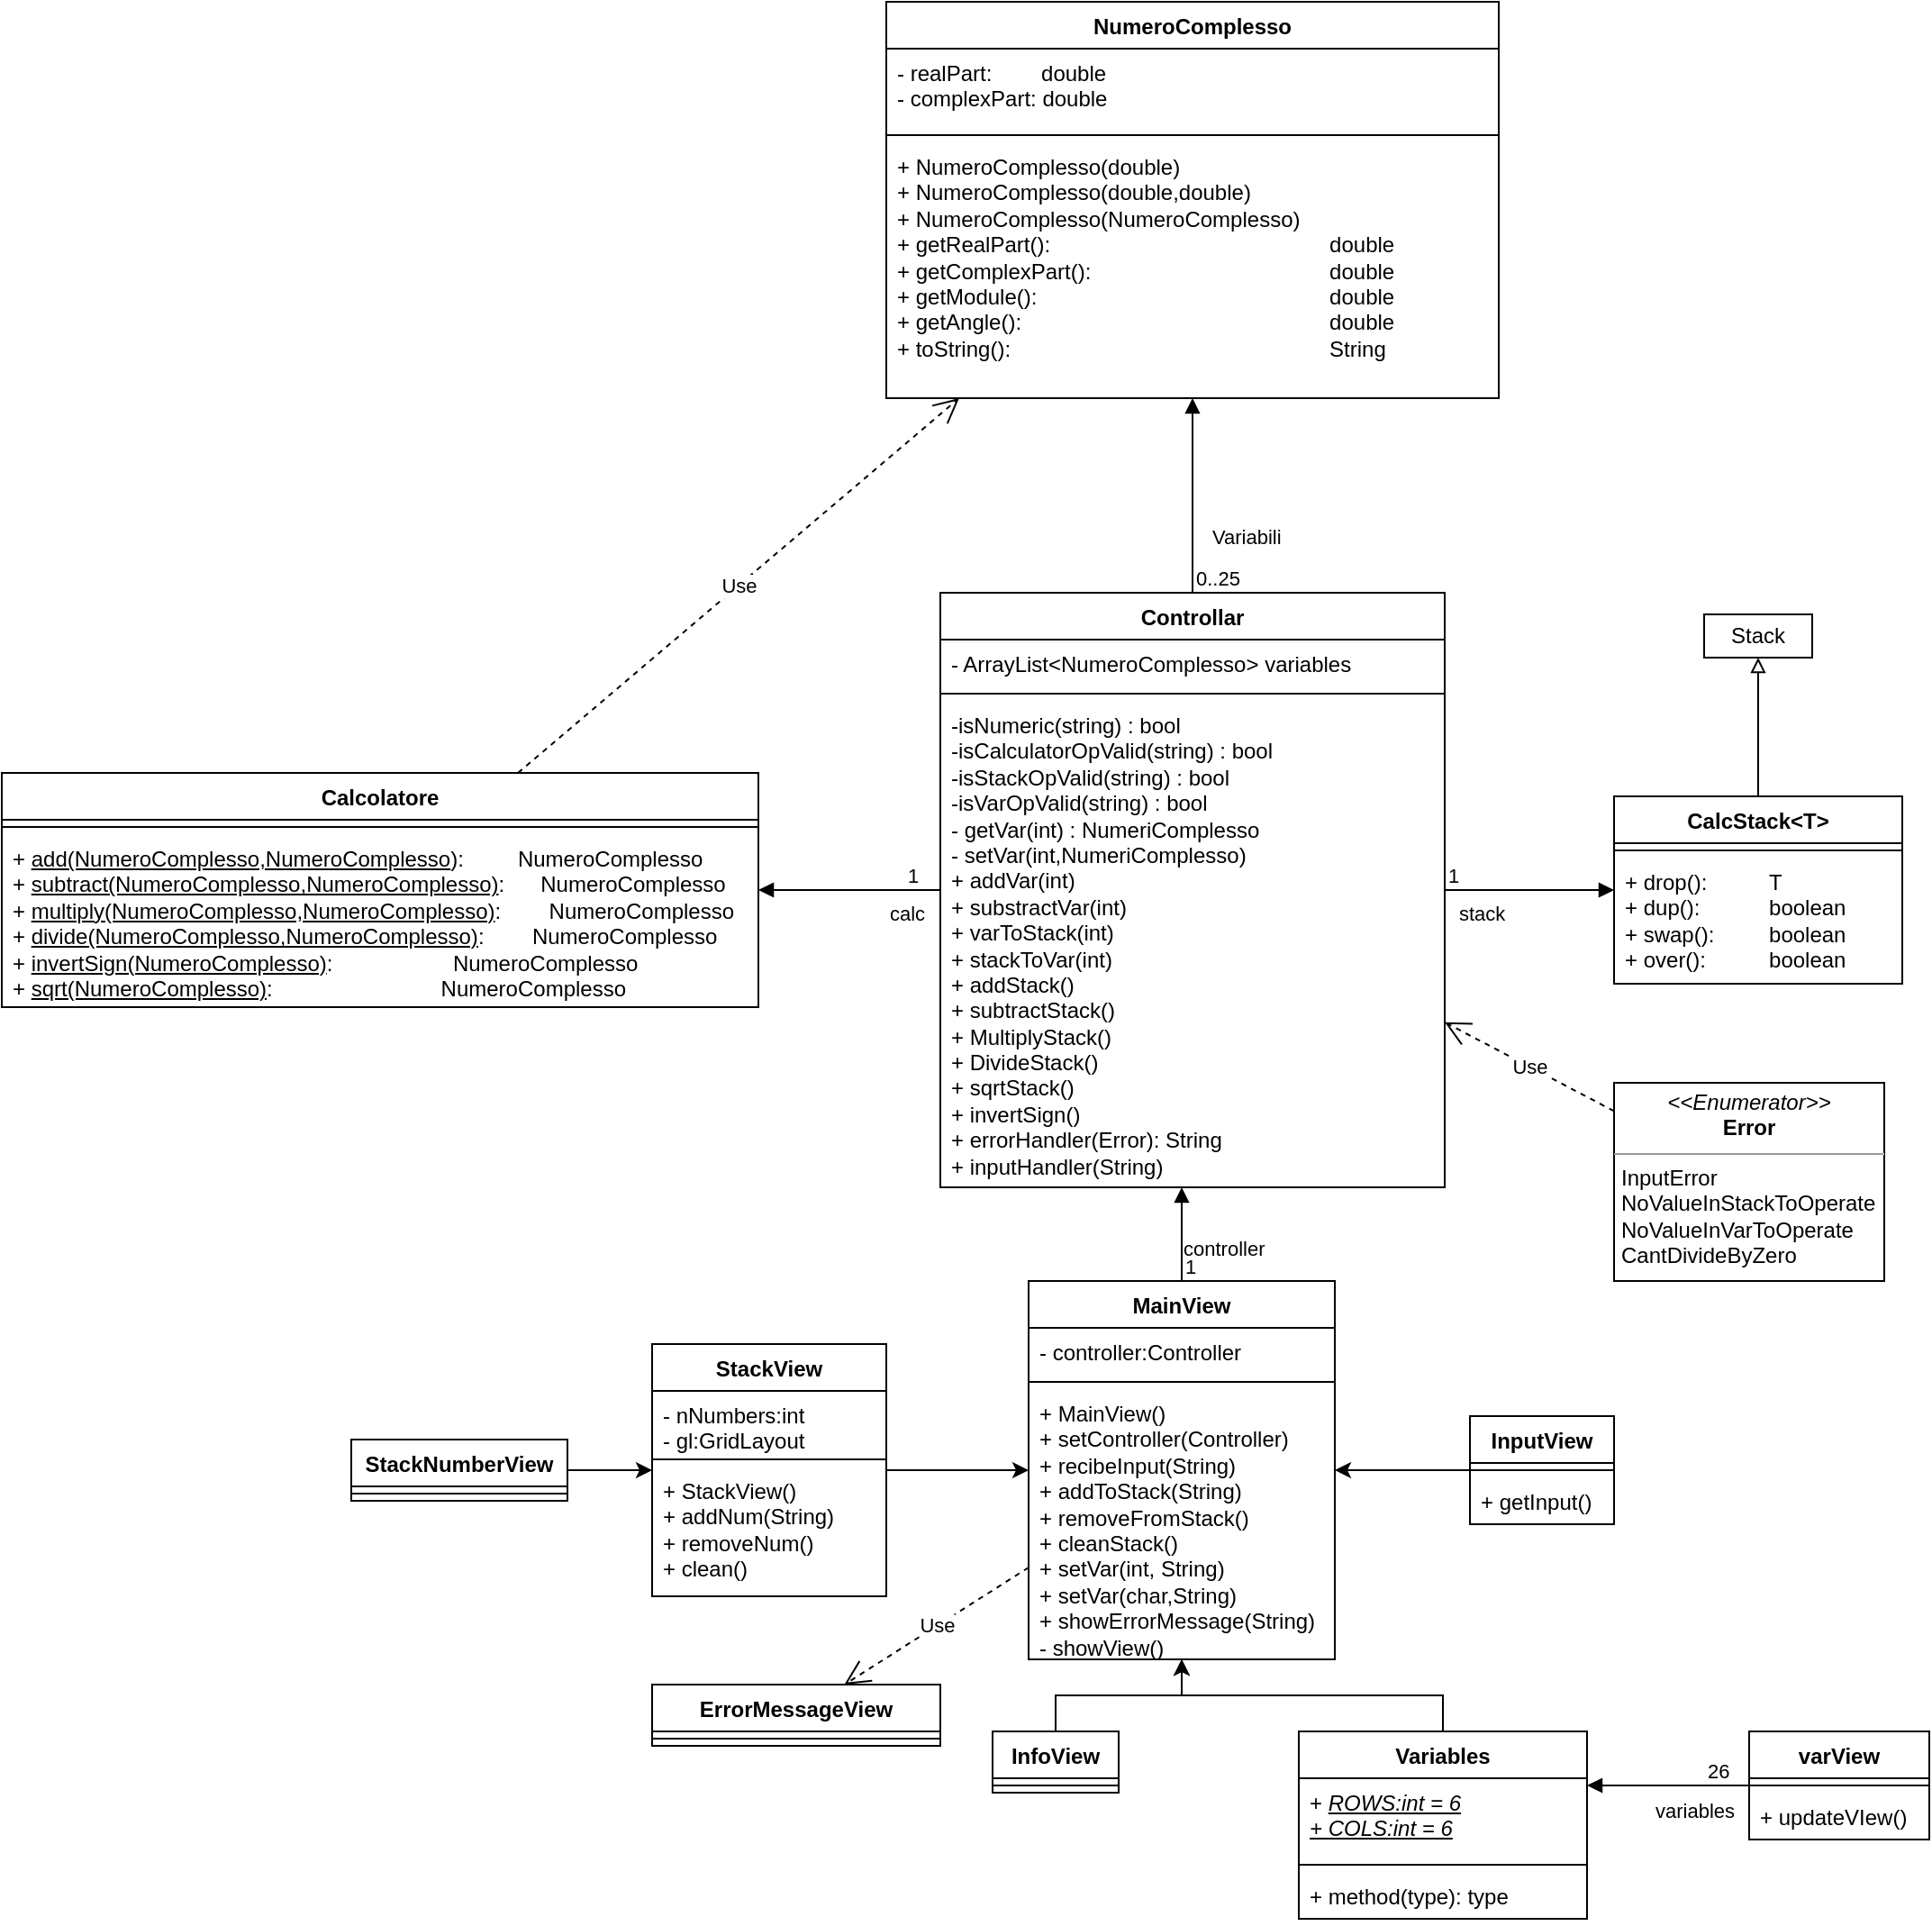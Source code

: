 <mxfile version="22.0.3" type="device">
  <diagram id="C5RBs43oDa-KdzZeNtuy" name="Page-1">
    <mxGraphModel dx="1194" dy="528" grid="1" gridSize="10" guides="1" tooltips="1" connect="1" arrows="1" fold="1" page="1" pageScale="1" pageWidth="827" pageHeight="1169" math="0" shadow="0">
      <root>
        <mxCell id="WIyWlLk6GJQsqaUBKTNV-0" />
        <mxCell id="WIyWlLk6GJQsqaUBKTNV-1" parent="WIyWlLk6GJQsqaUBKTNV-0" />
        <mxCell id="sUFSaurnRxQrxvBgYilj-0" value="CalcStack&amp;lt;T&amp;gt;" style="swimlane;fontStyle=1;align=center;verticalAlign=top;childLayout=stackLayout;horizontal=1;startSize=26;horizontalStack=0;resizeParent=1;resizeParentMax=0;resizeLast=0;collapsible=1;marginBottom=0;whiteSpace=wrap;html=1;" parent="WIyWlLk6GJQsqaUBKTNV-1" vertex="1">
          <mxGeometry x="995" y="531" width="160" height="104" as="geometry" />
        </mxCell>
        <mxCell id="sUFSaurnRxQrxvBgYilj-2" value="" style="line;strokeWidth=1;fillColor=none;align=left;verticalAlign=middle;spacingTop=-1;spacingLeft=3;spacingRight=3;rotatable=0;labelPosition=right;points=[];portConstraint=eastwest;strokeColor=inherit;" parent="sUFSaurnRxQrxvBgYilj-0" vertex="1">
          <mxGeometry y="26" width="160" height="8" as="geometry" />
        </mxCell>
        <mxCell id="sUFSaurnRxQrxvBgYilj-3" value="+ drop(): &lt;span style=&quot;white-space: pre;&quot;&gt;&#x9;&lt;/span&gt;&lt;span style=&quot;white-space: pre;&quot;&gt;&#x9;&lt;/span&gt;T&lt;br&gt;+ dup(): &lt;span style=&quot;white-space: pre;&quot;&gt;&#x9;&lt;/span&gt;&lt;span style=&quot;white-space: pre;&quot;&gt;&#x9;&lt;/span&gt;boolean&lt;br&gt;+ swap(): &lt;span style=&quot;white-space: pre;&quot;&gt;&#x9;&lt;/span&gt;boolean&lt;br&gt;+ over(): &lt;span style=&quot;white-space: pre;&quot;&gt;&#x9;&lt;/span&gt;&lt;span style=&quot;white-space: pre;&quot;&gt;&#x9;&lt;/span&gt;boolean" style="text;strokeColor=none;fillColor=none;align=left;verticalAlign=top;spacingLeft=4;spacingRight=4;overflow=hidden;rotatable=0;points=[[0,0.5],[1,0.5]];portConstraint=eastwest;whiteSpace=wrap;html=1;" parent="sUFSaurnRxQrxvBgYilj-0" vertex="1">
          <mxGeometry y="34" width="160" height="70" as="geometry" />
        </mxCell>
        <mxCell id="sUFSaurnRxQrxvBgYilj-4" value="NumeroComplesso" style="swimlane;fontStyle=1;align=center;verticalAlign=top;childLayout=stackLayout;horizontal=1;startSize=26;horizontalStack=0;resizeParent=1;resizeParentMax=0;resizeLast=0;collapsible=1;marginBottom=0;whiteSpace=wrap;html=1;" parent="WIyWlLk6GJQsqaUBKTNV-1" vertex="1">
          <mxGeometry x="591" y="90" width="340" height="220" as="geometry" />
        </mxCell>
        <mxCell id="sUFSaurnRxQrxvBgYilj-5" value="- realPart: &lt;span style=&quot;white-space: pre;&quot;&gt;&#x9;&lt;/span&gt;double&lt;br&gt;- complexPart: double" style="text;strokeColor=none;fillColor=none;align=left;verticalAlign=top;spacingLeft=4;spacingRight=4;overflow=hidden;rotatable=0;points=[[0,0.5],[1,0.5]];portConstraint=eastwest;whiteSpace=wrap;html=1;" parent="sUFSaurnRxQrxvBgYilj-4" vertex="1">
          <mxGeometry y="26" width="340" height="44" as="geometry" />
        </mxCell>
        <mxCell id="sUFSaurnRxQrxvBgYilj-6" value="" style="line;strokeWidth=1;fillColor=none;align=left;verticalAlign=middle;spacingTop=-1;spacingLeft=3;spacingRight=3;rotatable=0;labelPosition=right;points=[];portConstraint=eastwest;strokeColor=inherit;" parent="sUFSaurnRxQrxvBgYilj-4" vertex="1">
          <mxGeometry y="70" width="340" height="8" as="geometry" />
        </mxCell>
        <mxCell id="sUFSaurnRxQrxvBgYilj-7" value="+ NumeroComplesso(double)&lt;br&gt;+ NumeroComplesso(double,double)&lt;br&gt;+ NumeroComplesso(NumeroComplesso)&lt;br&gt;+ getRealPart(): &lt;span style=&quot;&quot;&gt;&lt;span style=&quot;&quot;&gt;&amp;nbsp;&amp;nbsp;&amp;nbsp;&amp;nbsp;&lt;/span&gt;&lt;/span&gt;&lt;span style=&quot;&quot;&gt;&lt;span style=&quot;&quot;&gt;&amp;nbsp;&amp;nbsp;&amp;nbsp;&amp;nbsp;&lt;/span&gt;&lt;span style=&quot;&quot;&gt;&lt;span style=&quot;&quot;&gt;&amp;nbsp;&amp;nbsp;&amp;nbsp;&amp;nbsp;&lt;/span&gt;&lt;/span&gt;&lt;span style=&quot;&quot;&gt;&lt;span style=&quot;&quot;&gt;&amp;nbsp;&amp;nbsp;&amp;nbsp;&amp;nbsp;&lt;/span&gt;&lt;/span&gt;&lt;span style=&quot;&quot;&gt;&lt;span style=&quot;&quot;&gt;&amp;nbsp;&amp;nbsp;&amp;nbsp;&amp;nbsp;&lt;span style=&quot;&quot;&gt;&lt;span style=&quot;white-space: pre;&quot;&gt;&amp;nbsp;&amp;nbsp;&amp;nbsp;&amp;nbsp;&lt;/span&gt;&lt;span style=&quot;&quot;&gt;&lt;span style=&quot;white-space: pre;&quot;&gt;&amp;nbsp;&amp;nbsp;&amp;nbsp;&amp;nbsp;&lt;/span&gt;&lt;/span&gt;&lt;span style=&quot;&quot;&gt;&lt;span style=&quot;white-space: pre;&quot;&gt;&amp;nbsp;&amp;nbsp;&amp;nbsp;&amp;nbsp;&lt;/span&gt;&lt;/span&gt;&lt;span style=&quot;&quot;&gt;&lt;span style=&quot;white-space: pre;&quot;&gt;&amp;nbsp;&amp;nbsp;&amp;nbsp;&amp;nbsp;&lt;span style=&quot;white-space: pre;&quot;&gt;&#x9;&lt;/span&gt;&lt;span style=&quot;white-space: pre;&quot;&gt;&#x9;&lt;/span&gt;&lt;/span&gt;&lt;/span&gt;&lt;/span&gt;&lt;/span&gt;&lt;/span&gt;&lt;/span&gt;double&lt;br&gt;+ getComplexPart(): &lt;span style=&quot;&quot;&gt;&lt;span style=&quot;&quot;&gt;&amp;nbsp;&amp;nbsp;&amp;nbsp;&amp;nbsp;&lt;/span&gt;&lt;span style=&quot;&quot;&gt;&lt;span style=&quot;&quot;&gt;&amp;nbsp;&amp;nbsp;&amp;nbsp;&amp;nbsp;&lt;/span&gt;&lt;/span&gt;&lt;span style=&quot;&quot;&gt;&lt;span style=&quot;&quot;&gt;&amp;nbsp;&amp;nbsp;&amp;nbsp;&amp;nbsp;&lt;/span&gt;&lt;/span&gt;&lt;span style=&quot;&quot;&gt;&lt;span style=&quot;&quot;&gt;&amp;nbsp;&amp;nbsp;&amp;nbsp;&lt;span style=&quot;&quot;&gt;&lt;span style=&quot;white-space: pre;&quot;&gt;&amp;nbsp;&amp;nbsp;&amp;nbsp;&amp;nbsp;&lt;/span&gt;&lt;/span&gt;&lt;span style=&quot;&quot;&gt;&lt;span style=&quot;white-space: pre;&quot;&gt;&amp;nbsp;&amp;nbsp;&amp;nbsp;&amp;nbsp;&lt;/span&gt;&lt;/span&gt;&lt;span style=&quot;&quot;&gt;&lt;span style=&quot;white-space: pre;&quot;&gt;&amp;nbsp;&amp;nbsp;&amp;nbsp;&amp;nbsp;&lt;span style=&quot;white-space: pre;&quot;&gt;&#x9;&lt;span style=&quot;white-space: pre;&quot;&gt;&#x9;&lt;/span&gt;&lt;/span&gt;&lt;/span&gt;&lt;/span&gt;&lt;/span&gt;&lt;/span&gt;&lt;/span&gt;double&lt;br&gt;+ getModule():&lt;span style=&quot;&quot;&gt;&lt;span style=&quot;&quot;&gt;&amp;nbsp;&amp;nbsp;&amp;nbsp;&amp;nbsp;&lt;/span&gt;&lt;/span&gt;&lt;span style=&quot;&quot;&gt;&lt;span style=&quot;&quot;&gt;&amp;nbsp;&amp;nbsp;&amp;nbsp;&amp;nbsp;&lt;/span&gt;&lt;/span&gt;&lt;span style=&quot;&quot;&gt;&lt;span style=&quot;&quot;&gt;&amp;nbsp;&amp;nbsp;&amp;nbsp;&amp;nbsp;&lt;/span&gt;&lt;span style=&quot;&quot;&gt;&lt;span style=&quot;&quot;&gt;&amp;nbsp;&amp;nbsp;&amp;nbsp;&amp;nbsp;&lt;/span&gt;&lt;/span&gt;&lt;span style=&quot;&quot;&gt;&lt;span style=&quot;&quot;&gt;&amp;nbsp;&amp;nbsp;&amp;nbsp;&amp;nbsp;&lt;/span&gt;&lt;/span&gt;&lt;span style=&quot;&quot;&gt;&lt;span style=&quot;&quot;&gt;&amp;nbsp;&amp;nbsp;&amp;nbsp;&amp;nbsp;&lt;span style=&quot;&quot;&gt;&lt;span style=&quot;white-space: pre;&quot;&gt;&amp;nbsp;&amp;nbsp;&amp;nbsp;&amp;nbsp;&lt;/span&gt;&lt;span style=&quot;&quot;&gt;&lt;span style=&quot;white-space: pre;&quot;&gt;&amp;nbsp;&amp;nbsp;&amp;nbsp;&amp;nbsp;&lt;/span&gt;&lt;/span&gt;&lt;span style=&quot;&quot;&gt;&lt;span style=&quot;white-space: pre;&quot;&gt;&amp;nbsp;&amp;nbsp;&amp;nbsp;&amp;nbsp;&lt;/span&gt;&lt;/span&gt;&lt;span style=&quot;&quot;&gt;&lt;span style=&quot;white-space: pre;&quot;&gt;&amp;nbsp;&amp;nbsp;&amp;nbsp;&amp;nbsp;&lt;span style=&quot;white-space: pre;&quot;&gt;&#x9;&lt;span style=&quot;white-space: pre;&quot;&gt;&#x9;&lt;/span&gt;&lt;/span&gt;&lt;/span&gt;&lt;/span&gt;&lt;/span&gt;&lt;/span&gt;&lt;/span&gt;&lt;/span&gt;double&lt;br&gt;+ getAngle():&lt;span style=&quot;&quot;&gt;&lt;span style=&quot;&quot;&gt;&amp;nbsp;&amp;nbsp;&amp;nbsp;&amp;nbsp;&lt;/span&gt;&lt;/span&gt;&lt;span style=&quot;&quot;&gt;&lt;span style=&quot;&quot;&gt;&amp;nbsp;&amp;nbsp;&amp;nbsp;&amp;nbsp;&lt;/span&gt;&lt;/span&gt;&lt;span style=&quot;&quot;&gt;&lt;span style=&quot;&quot;&gt;&amp;nbsp;&amp;nbsp;&amp;nbsp;&amp;nbsp;&lt;/span&gt;&lt;span style=&quot;&quot;&gt;&lt;span style=&quot;&quot;&gt;&amp;nbsp;&amp;nbsp;&amp;nbsp;&amp;nbsp;&lt;/span&gt;&lt;/span&gt;&lt;span style=&quot;&quot;&gt;&lt;span style=&quot;&quot;&gt;&amp;nbsp;&amp;nbsp;&amp;nbsp;&amp;nbsp;&lt;/span&gt;&lt;/span&gt;&lt;span style=&quot;&quot;&gt;&lt;span style=&quot;&quot;&gt;&amp;nbsp;&amp;nbsp;&amp;nbsp;&amp;nbsp;&lt;span style=&quot;&quot;&gt;&lt;span style=&quot;white-space: pre;&quot;&gt;&amp;nbsp;&amp;nbsp;&amp;nbsp;&amp;nbsp;&lt;/span&gt;&lt;span style=&quot;&quot;&gt;&lt;span style=&quot;white-space: pre;&quot;&gt;&amp;nbsp;&amp;nbsp;&amp;nbsp;&amp;nbsp;&lt;/span&gt;&lt;/span&gt;&lt;span style=&quot;&quot;&gt;&lt;span style=&quot;white-space: pre;&quot;&gt;&amp;nbsp;&amp;nbsp;&amp;nbsp;&amp;nbsp;&lt;/span&gt;&lt;/span&gt;&lt;span style=&quot;&quot;&gt;&lt;span style=&quot;white-space: pre;&quot;&gt;&amp;nbsp;&amp;nbsp;&amp;nbsp;&amp;nbsp;&lt;span style=&quot;white-space: pre;&quot;&gt;&#x9;&lt;span style=&quot;white-space: pre;&quot;&gt;&#x9;&lt;/span&gt;&lt;/span&gt;&lt;/span&gt;&lt;/span&gt;&lt;/span&gt;&lt;/span&gt;&lt;/span&gt;&lt;/span&gt;double&lt;br&gt;+ toString():&lt;span style=&quot;&quot;&gt;&lt;span style=&quot;&quot;&gt;&amp;nbsp;&amp;nbsp;&amp;nbsp;&amp;nbsp;&lt;/span&gt;&lt;/span&gt;&lt;span style=&quot;&quot;&gt;&lt;span style=&quot;&quot;&gt;&amp;nbsp;&amp;nbsp;&amp;nbsp;&amp;nbsp;&lt;/span&gt;&lt;/span&gt;&lt;span style=&quot;&quot;&gt;&lt;span style=&quot;&quot;&gt;&amp;nbsp;&amp;nbsp;&amp;nbsp;&amp;nbsp;&lt;/span&gt;&lt;span style=&quot;&quot;&gt;&lt;span style=&quot;&quot;&gt;&amp;nbsp;&amp;nbsp;&amp;nbsp;&amp;nbsp;&lt;/span&gt;&lt;/span&gt;&lt;span style=&quot;&quot;&gt;&lt;span style=&quot;&quot;&gt;&amp;nbsp;&amp;nbsp;&amp;nbsp;&amp;nbsp;&lt;/span&gt;&lt;/span&gt;&lt;span style=&quot;&quot;&gt;&lt;span style=&quot;&quot;&gt;&amp;nbsp;&amp;nbsp;&amp;nbsp;&amp;nbsp;&lt;span style=&quot;&quot;&gt;&lt;span style=&quot;white-space: pre;&quot;&gt;&amp;nbsp;&amp;nbsp;&amp;nbsp;&amp;nbsp;&lt;/span&gt;&lt;span style=&quot;&quot;&gt;&lt;span style=&quot;white-space: pre;&quot;&gt;&amp;nbsp;&amp;nbsp;&amp;nbsp;&amp;nbsp;&lt;/span&gt;&lt;/span&gt;&lt;span style=&quot;&quot;&gt;&lt;span style=&quot;white-space: pre;&quot;&gt;&amp;nbsp;&amp;nbsp;&amp;nbsp;&amp;nbsp;&lt;/span&gt;&lt;/span&gt;&lt;span style=&quot;&quot;&gt;&lt;span style=&quot;white-space: pre;&quot;&gt;&amp;nbsp;&amp;nbsp;&amp;nbsp;&amp;nbsp;&lt;span style=&quot;white-space: pre;&quot;&gt;&#x9;&lt;span style=&quot;white-space: pre;&quot;&gt;&#x9;&lt;/span&gt;&lt;/span&gt;&lt;/span&gt;&lt;/span&gt;&lt;/span&gt;&lt;/span&gt;&lt;/span&gt;&lt;/span&gt;String" style="text;strokeColor=none;fillColor=none;align=left;verticalAlign=top;spacingLeft=4;spacingRight=4;overflow=hidden;rotatable=0;points=[[0,0.5],[1,0.5]];portConstraint=eastwest;whiteSpace=wrap;html=1;" parent="sUFSaurnRxQrxvBgYilj-4" vertex="1">
          <mxGeometry y="78" width="340" height="142" as="geometry" />
        </mxCell>
        <mxCell id="sUFSaurnRxQrxvBgYilj-8" value="Calcolatore" style="swimlane;fontStyle=1;align=center;verticalAlign=top;childLayout=stackLayout;horizontal=1;startSize=26;horizontalStack=0;resizeParent=1;resizeParentMax=0;resizeLast=0;collapsible=1;marginBottom=0;whiteSpace=wrap;html=1;" parent="WIyWlLk6GJQsqaUBKTNV-1" vertex="1">
          <mxGeometry x="100" y="518" width="420" height="130" as="geometry" />
        </mxCell>
        <mxCell id="sUFSaurnRxQrxvBgYilj-10" value="" style="line;strokeWidth=1;fillColor=none;align=left;verticalAlign=middle;spacingTop=-1;spacingLeft=3;spacingRight=3;rotatable=0;labelPosition=right;points=[];portConstraint=eastwest;strokeColor=inherit;" parent="sUFSaurnRxQrxvBgYilj-8" vertex="1">
          <mxGeometry y="26" width="420" height="8" as="geometry" />
        </mxCell>
        <mxCell id="sUFSaurnRxQrxvBgYilj-11" value="+ &lt;u&gt;add(NumeroComplesso,NumeroComplesso&lt;/u&gt;): &lt;span style=&quot;&quot;&gt;&lt;span style=&quot;&quot;&gt;&amp;nbsp;&amp;nbsp;&amp;nbsp;&amp;nbsp;&lt;span style=&quot;&quot;&gt;&lt;span style=&quot;white-space: pre;&quot;&gt;&amp;nbsp;&amp;nbsp;&amp;nbsp;&amp;nbsp;&lt;/span&gt;&lt;/span&gt;&lt;/span&gt;&lt;/span&gt;NumeroComplesso&lt;br&gt;+ &lt;u&gt;subtract(NumeroComplesso,NumeroComplesso)&lt;/u&gt;:&lt;span style=&quot;&quot;&gt;&lt;span style=&quot;&quot;&gt;&amp;nbsp;&amp;nbsp;&amp;nbsp;&amp;nbsp;&lt;span style=&quot;&quot;&gt;&lt;span style=&quot;&quot;&gt;&amp;nbsp;&amp;nbsp;&lt;/span&gt;&lt;/span&gt;&lt;/span&gt;&lt;/span&gt;NumeroComplesso&lt;br&gt;+ &lt;u&gt;multiply(NumeroComplesso,NumeroComplesso)&lt;/u&gt;:&lt;span style=&quot;&quot;&gt;&lt;span style=&quot;&quot;&gt;&amp;nbsp;&amp;nbsp;&amp;nbsp;&amp;nbsp;&lt;span style=&quot;&quot;&gt;&lt;span style=&quot;white-space: pre;&quot;&gt;&amp;nbsp;&amp;nbsp;&amp;nbsp;&amp;nbsp;&lt;/span&gt;&lt;/span&gt;&lt;/span&gt;&lt;/span&gt;NumeroComplesso&lt;br&gt;+ &lt;u&gt;divide(NumeroComplesso,NumeroComplesso)&lt;/u&gt;:&lt;span style=&quot;&quot;&gt;&lt;span style=&quot;&quot;&gt;&amp;nbsp;&amp;nbsp;&amp;nbsp;&amp;nbsp;&lt;span style=&quot;&quot;&gt;&lt;span style=&quot;white-space: pre;&quot;&gt;&amp;nbsp;&amp;nbsp;&amp;nbsp;&amp;nbsp;&lt;/span&gt;&lt;/span&gt;&lt;/span&gt;&lt;/span&gt;NumeroComplesso&lt;br&gt;+ &lt;u&gt;invertSign(NumeroComplesso)&lt;/u&gt;:&lt;span style=&quot;&quot;&gt;&lt;span style=&quot;&quot;&gt;&amp;nbsp;&amp;nbsp;&amp;nbsp;&amp;nbsp;&lt;span style=&quot;&quot;&gt;&lt;span style=&quot;white-space: pre;&quot;&gt;&amp;nbsp;&amp;nbsp;&amp;nbsp;&amp;nbsp;&lt;/span&gt;&lt;/span&gt;&lt;span style=&quot;&quot;&gt;&lt;span style=&quot;white-space: pre;&quot;&gt;&amp;nbsp;&amp;nbsp;&amp;nbsp;&amp;nbsp;&lt;/span&gt;&lt;/span&gt;&lt;span style=&quot;&quot;&gt;&lt;span style=&quot;white-space: pre;&quot;&gt;&amp;nbsp;&amp;nbsp;&amp;nbsp;&amp;nbsp;&lt;/span&gt;&lt;/span&gt;&lt;span style=&quot;&quot;&gt;&lt;span style=&quot;white-space: pre;&quot;&gt;&amp;nbsp;&amp;nbsp;&amp;nbsp;&amp;nbsp;&lt;/span&gt;&lt;/span&gt;&lt;/span&gt;&lt;/span&gt;NumeroComplesso&lt;br&gt;+ &lt;u&gt;sqrt(NumeroComplesso)&lt;/u&gt;:&lt;span style=&quot;&quot;&gt;&lt;span style=&quot;&quot;&gt;&amp;nbsp;&amp;nbsp;&amp;nbsp;&amp;nbsp;&lt;span style=&quot;&quot;&gt;&lt;span style=&quot;white-space: pre;&quot;&gt;&amp;nbsp;&amp;nbsp;&amp;nbsp;&amp;nbsp;&lt;/span&gt;&lt;/span&gt;&lt;span style=&quot;&quot;&gt;&lt;span style=&quot;white-space: pre;&quot;&gt;&amp;nbsp;&amp;nbsp;&amp;nbsp;&amp;nbsp;&lt;/span&gt;&lt;/span&gt;&lt;span style=&quot;&quot;&gt;&lt;span style=&quot;white-space: pre;&quot;&gt;&amp;nbsp;&amp;nbsp;&amp;nbsp;&amp;nbsp;&lt;/span&gt;&lt;/span&gt;&lt;span style=&quot;&quot;&gt;&lt;span style=&quot;white-space: pre;&quot;&gt;&amp;nbsp;&amp;nbsp;&amp;nbsp;&amp;nbsp;&lt;/span&gt;&lt;/span&gt;&lt;span style=&quot;&quot;&gt;&lt;span style=&quot;white-space: pre;&quot;&gt;&amp;nbsp;&amp;nbsp;&amp;nbsp;&amp;nbsp;&lt;/span&gt;&lt;/span&gt;&lt;span style=&quot;&quot;&gt;&lt;span style=&quot;white-space: pre;&quot;&gt;&amp;nbsp;&amp;nbsp;&amp;nbsp;&amp;nbsp;&lt;/span&gt;&lt;/span&gt;&lt;/span&gt;&lt;/span&gt;NumeroComplesso" style="text;strokeColor=none;fillColor=none;align=left;verticalAlign=top;spacingLeft=4;spacingRight=4;overflow=hidden;rotatable=0;points=[[0,0.5],[1,0.5]];portConstraint=eastwest;whiteSpace=wrap;html=1;" parent="sUFSaurnRxQrxvBgYilj-8" vertex="1">
          <mxGeometry y="34" width="420" height="96" as="geometry" />
        </mxCell>
        <mxCell id="sUFSaurnRxQrxvBgYilj-16" value="stack" style="endArrow=block;endFill=1;html=1;edgeStyle=orthogonalEdgeStyle;align=left;verticalAlign=top;rounded=0;" parent="WIyWlLk6GJQsqaUBKTNV-1" source="lXXEIrz5YFjps7V0Bn83-0" target="sUFSaurnRxQrxvBgYilj-0" edge="1">
          <mxGeometry x="-0.871" relative="1" as="geometry">
            <mxPoint x="160" y="412.5" as="sourcePoint" />
            <mxPoint x="320" y="412.5" as="targetPoint" />
            <mxPoint as="offset" />
          </mxGeometry>
        </mxCell>
        <mxCell id="sUFSaurnRxQrxvBgYilj-17" value="1" style="edgeLabel;resizable=0;html=1;align=left;verticalAlign=bottom;" parent="sUFSaurnRxQrxvBgYilj-16" connectable="0" vertex="1">
          <mxGeometry x="-1" relative="1" as="geometry" />
        </mxCell>
        <mxCell id="sUFSaurnRxQrxvBgYilj-18" value="Use" style="endArrow=open;endSize=12;dashed=1;html=1;rounded=0;" parent="WIyWlLk6GJQsqaUBKTNV-1" source="sUFSaurnRxQrxvBgYilj-8" target="sUFSaurnRxQrxvBgYilj-4" edge="1">
          <mxGeometry width="160" relative="1" as="geometry">
            <mxPoint x="300" y="350" as="sourcePoint" />
            <mxPoint x="460" y="350" as="targetPoint" />
          </mxGeometry>
        </mxCell>
        <mxCell id="sUFSaurnRxQrxvBgYilj-25" value="calc" style="endArrow=block;endFill=1;html=1;edgeStyle=orthogonalEdgeStyle;align=left;verticalAlign=top;rounded=0;" parent="WIyWlLk6GJQsqaUBKTNV-1" source="lXXEIrz5YFjps7V0Bn83-0" target="sUFSaurnRxQrxvBgYilj-8" edge="1">
          <mxGeometry x="-0.4" relative="1" as="geometry">
            <mxPoint x="340" y="350" as="sourcePoint" />
            <mxPoint x="500" y="350" as="targetPoint" />
            <mxPoint as="offset" />
          </mxGeometry>
        </mxCell>
        <mxCell id="sUFSaurnRxQrxvBgYilj-26" value="1" style="edgeLabel;resizable=0;html=1;align=left;verticalAlign=bottom;" parent="sUFSaurnRxQrxvBgYilj-25" connectable="0" vertex="1">
          <mxGeometry x="-1" relative="1" as="geometry">
            <mxPoint x="-20" as="offset" />
          </mxGeometry>
        </mxCell>
        <mxCell id="sUFSaurnRxQrxvBgYilj-27" value="controller" style="endArrow=block;endFill=1;html=1;edgeStyle=orthogonalEdgeStyle;align=left;verticalAlign=top;rounded=0;" parent="WIyWlLk6GJQsqaUBKTNV-1" source="z6b44kUmdWg1kvKyMiqo-13" target="lXXEIrz5YFjps7V0Bn83-0" edge="1">
          <mxGeometry x="0.2" y="1" relative="1" as="geometry">
            <mxPoint x="590" y="340" as="sourcePoint" />
            <mxPoint x="750" y="340" as="targetPoint" />
            <mxPoint as="offset" />
            <Array as="points">
              <mxPoint x="761" y="880" />
              <mxPoint x="761" y="880" />
            </Array>
          </mxGeometry>
        </mxCell>
        <mxCell id="sUFSaurnRxQrxvBgYilj-28" value="1" style="edgeLabel;resizable=0;html=1;align=left;verticalAlign=bottom;" parent="sUFSaurnRxQrxvBgYilj-27" connectable="0" vertex="1">
          <mxGeometry x="-1" relative="1" as="geometry" />
        </mxCell>
        <mxCell id="sUFSaurnRxQrxvBgYilj-39" value="Variabili" style="endArrow=block;endFill=1;html=1;edgeStyle=orthogonalEdgeStyle;align=left;verticalAlign=top;rounded=0;" parent="WIyWlLk6GJQsqaUBKTNV-1" source="lXXEIrz5YFjps7V0Bn83-0" target="sUFSaurnRxQrxvBgYilj-4" edge="1">
          <mxGeometry x="-0.176" y="-9" relative="1" as="geometry">
            <mxPoint x="180" y="260" as="sourcePoint" />
            <mxPoint x="340" y="260" as="targetPoint" />
            <mxPoint as="offset" />
          </mxGeometry>
        </mxCell>
        <mxCell id="sUFSaurnRxQrxvBgYilj-40" value="0..25" style="edgeLabel;resizable=0;html=1;align=left;verticalAlign=bottom;" parent="sUFSaurnRxQrxvBgYilj-39" connectable="0" vertex="1">
          <mxGeometry x="-1" relative="1" as="geometry" />
        </mxCell>
        <mxCell id="10mGrHmq5y-HNPK-57N2-17" style="edgeStyle=orthogonalEdgeStyle;rounded=0;orthogonalLoop=1;jettySize=auto;html=1;" parent="WIyWlLk6GJQsqaUBKTNV-1" source="10mGrHmq5y-HNPK-57N2-0" target="z6b44kUmdWg1kvKyMiqo-13" edge="1">
          <mxGeometry relative="1" as="geometry" />
        </mxCell>
        <mxCell id="10mGrHmq5y-HNPK-57N2-0" value="InputView" style="swimlane;fontStyle=1;align=center;verticalAlign=top;childLayout=stackLayout;horizontal=1;startSize=26;horizontalStack=0;resizeParent=1;resizeParentMax=0;resizeLast=0;collapsible=1;marginBottom=0;whiteSpace=wrap;html=1;" parent="WIyWlLk6GJQsqaUBKTNV-1" vertex="1">
          <mxGeometry x="915" y="875" width="80" height="60" as="geometry" />
        </mxCell>
        <mxCell id="10mGrHmq5y-HNPK-57N2-2" value="" style="line;strokeWidth=1;fillColor=none;align=left;verticalAlign=middle;spacingTop=-1;spacingLeft=3;spacingRight=3;rotatable=0;labelPosition=right;points=[];portConstraint=eastwest;strokeColor=inherit;" parent="10mGrHmq5y-HNPK-57N2-0" vertex="1">
          <mxGeometry y="26" width="80" height="8" as="geometry" />
        </mxCell>
        <mxCell id="10mGrHmq5y-HNPK-57N2-3" value="+ getInput()" style="text;strokeColor=none;fillColor=none;align=left;verticalAlign=top;spacingLeft=4;spacingRight=4;overflow=hidden;rotatable=0;points=[[0,0.5],[1,0.5]];portConstraint=eastwest;whiteSpace=wrap;html=1;" parent="10mGrHmq5y-HNPK-57N2-0" vertex="1">
          <mxGeometry y="34" width="80" height="26" as="geometry" />
        </mxCell>
        <mxCell id="10mGrHmq5y-HNPK-57N2-18" style="edgeStyle=orthogonalEdgeStyle;rounded=0;orthogonalLoop=1;jettySize=auto;html=1;" parent="WIyWlLk6GJQsqaUBKTNV-1" source="10mGrHmq5y-HNPK-57N2-8" target="z6b44kUmdWg1kvKyMiqo-13" edge="1">
          <mxGeometry relative="1" as="geometry" />
        </mxCell>
        <mxCell id="10mGrHmq5y-HNPK-57N2-8" value="InfoView" style="swimlane;fontStyle=1;align=center;verticalAlign=top;childLayout=stackLayout;horizontal=1;startSize=26;horizontalStack=0;resizeParent=1;resizeParentMax=0;resizeLast=0;collapsible=1;marginBottom=0;whiteSpace=wrap;html=1;" parent="WIyWlLk6GJQsqaUBKTNV-1" vertex="1">
          <mxGeometry x="650" y="1050" width="70" height="34" as="geometry" />
        </mxCell>
        <mxCell id="10mGrHmq5y-HNPK-57N2-10" value="" style="line;strokeWidth=1;fillColor=none;align=left;verticalAlign=middle;spacingTop=-1;spacingLeft=3;spacingRight=3;rotatable=0;labelPosition=right;points=[];portConstraint=eastwest;strokeColor=inherit;" parent="10mGrHmq5y-HNPK-57N2-8" vertex="1">
          <mxGeometry y="26" width="70" height="8" as="geometry" />
        </mxCell>
        <mxCell id="10mGrHmq5y-HNPK-57N2-19" style="edgeStyle=orthogonalEdgeStyle;rounded=0;orthogonalLoop=1;jettySize=auto;html=1;" parent="WIyWlLk6GJQsqaUBKTNV-1" source="z6b44kUmdWg1kvKyMiqo-20" target="z6b44kUmdWg1kvKyMiqo-13" edge="1">
          <mxGeometry relative="1" as="geometry">
            <mxPoint x="860" y="1050" as="sourcePoint" />
          </mxGeometry>
        </mxCell>
        <mxCell id="10mGrHmq5y-HNPK-57N2-16" style="edgeStyle=orthogonalEdgeStyle;rounded=0;orthogonalLoop=1;jettySize=auto;html=1;" parent="WIyWlLk6GJQsqaUBKTNV-1" source="z6b44kUmdWg1kvKyMiqo-9" target="z6b44kUmdWg1kvKyMiqo-13" edge="1">
          <mxGeometry relative="1" as="geometry" />
        </mxCell>
        <mxCell id="mW0cXDERrKOJe9Ps7cA_-8" value="&lt;p style=&quot;margin:0px;margin-top:4px;text-align:center;&quot;&gt;&lt;i&gt;&amp;lt;&amp;lt;Enumerator&amp;gt;&amp;gt;&lt;/i&gt;&lt;br&gt;&lt;b&gt;Error&lt;/b&gt;&lt;/p&gt;&lt;hr size=&quot;1&quot;&gt;&lt;p style=&quot;margin:0px;margin-left:4px;&quot;&gt;InputError&lt;/p&gt;&lt;p style=&quot;margin:0px;margin-left:4px;&quot;&gt;NoValueInStackToOperate&lt;/p&gt;&lt;p style=&quot;margin:0px;margin-left:4px;&quot;&gt;NoValueInVarToOperate&lt;/p&gt;&lt;p style=&quot;margin:0px;margin-left:4px;&quot;&gt;CantDivideByZero&lt;/p&gt;" style="verticalAlign=top;align=left;overflow=fill;fontSize=12;fontFamily=Helvetica;html=1;whiteSpace=wrap;" parent="WIyWlLk6GJQsqaUBKTNV-1" vertex="1">
          <mxGeometry x="995" y="690" width="150" height="110" as="geometry" />
        </mxCell>
        <mxCell id="mW0cXDERrKOJe9Ps7cA_-9" value="ErrorMessageView" style="swimlane;fontStyle=1;align=center;verticalAlign=top;childLayout=stackLayout;horizontal=1;startSize=26;horizontalStack=0;resizeParent=1;resizeParentMax=0;resizeLast=0;collapsible=1;marginBottom=0;whiteSpace=wrap;html=1;" parent="WIyWlLk6GJQsqaUBKTNV-1" vertex="1">
          <mxGeometry x="461" y="1024" width="160" height="34" as="geometry" />
        </mxCell>
        <mxCell id="mW0cXDERrKOJe9Ps7cA_-11" value="" style="line;strokeWidth=1;fillColor=none;align=left;verticalAlign=middle;spacingTop=-1;spacingLeft=3;spacingRight=3;rotatable=0;labelPosition=right;points=[];portConstraint=eastwest;strokeColor=inherit;" parent="mW0cXDERrKOJe9Ps7cA_-9" vertex="1">
          <mxGeometry y="26" width="160" height="8" as="geometry" />
        </mxCell>
        <mxCell id="mW0cXDERrKOJe9Ps7cA_-13" value="Use" style="endArrow=open;endSize=12;dashed=1;html=1;rounded=0;" parent="WIyWlLk6GJQsqaUBKTNV-1" source="z6b44kUmdWg1kvKyMiqo-13" target="mW0cXDERrKOJe9Ps7cA_-9" edge="1">
          <mxGeometry width="160" relative="1" as="geometry">
            <mxPoint x="775" y="919.76" as="sourcePoint" />
            <mxPoint x="935" y="919.76" as="targetPoint" />
          </mxGeometry>
        </mxCell>
        <mxCell id="mW0cXDERrKOJe9Ps7cA_-14" value="Use" style="endArrow=open;endSize=12;dashed=1;html=1;rounded=0;" parent="WIyWlLk6GJQsqaUBKTNV-1" source="mW0cXDERrKOJe9Ps7cA_-8" target="lXXEIrz5YFjps7V0Bn83-0" edge="1">
          <mxGeometry width="160" relative="1" as="geometry">
            <mxPoint x="810" y="740" as="sourcePoint" />
            <mxPoint x="970" y="740" as="targetPoint" />
          </mxGeometry>
        </mxCell>
        <mxCell id="lXXEIrz5YFjps7V0Bn83-0" value="Controllar" style="swimlane;fontStyle=1;align=center;verticalAlign=top;childLayout=stackLayout;horizontal=1;startSize=26;horizontalStack=0;resizeParent=1;resizeParentMax=0;resizeLast=0;collapsible=1;marginBottom=0;whiteSpace=wrap;html=1;" parent="WIyWlLk6GJQsqaUBKTNV-1" vertex="1">
          <mxGeometry x="621" y="418" width="280" height="330" as="geometry" />
        </mxCell>
        <mxCell id="lXXEIrz5YFjps7V0Bn83-1" value="- ArrayList&amp;lt;NumeroComplesso&amp;gt; variables" style="text;strokeColor=none;fillColor=none;align=left;verticalAlign=top;spacingLeft=4;spacingRight=4;overflow=hidden;rotatable=0;points=[[0,0.5],[1,0.5]];portConstraint=eastwest;whiteSpace=wrap;html=1;" parent="lXXEIrz5YFjps7V0Bn83-0" vertex="1">
          <mxGeometry y="26" width="280" height="26" as="geometry" />
        </mxCell>
        <mxCell id="lXXEIrz5YFjps7V0Bn83-2" value="" style="line;strokeWidth=1;fillColor=none;align=left;verticalAlign=middle;spacingTop=-1;spacingLeft=3;spacingRight=3;rotatable=0;labelPosition=right;points=[];portConstraint=eastwest;strokeColor=inherit;" parent="lXXEIrz5YFjps7V0Bn83-0" vertex="1">
          <mxGeometry y="52" width="280" height="8" as="geometry" />
        </mxCell>
        <mxCell id="lXXEIrz5YFjps7V0Bn83-3" value="-isNumeric(string) : bool&lt;br&gt;-isCalculatorOpValid(string) : bool&lt;br&gt;-isStackOpValid(string) : bool&lt;br&gt;-isVarOpValid(string) : bool&lt;br&gt;- getVar(int) : NumeriComplesso&lt;br&gt;- setVar(int,NumeriComplesso)&lt;br&gt;+ addVar(int)&lt;br&gt;+ substractVar(int)&lt;br&gt;+ varToStack(int)&amp;nbsp;&lt;br&gt;+ stackToVar(int)&lt;br&gt;+ addStack()&lt;br&gt;+ subtractStack()&lt;br&gt;+ MultiplyStack()&lt;br&gt;+ DivideStack()&lt;br&gt;+ sqrtStack()&lt;br&gt;+ invertSign()&lt;br&gt;+ errorHandler(Error): String&amp;nbsp;&lt;br&gt;+ inputHandler(String)" style="text;strokeColor=none;fillColor=none;align=left;verticalAlign=top;spacingLeft=4;spacingRight=4;overflow=hidden;rotatable=0;points=[[0,0.5],[1,0.5]];portConstraint=eastwest;whiteSpace=wrap;html=1;" parent="lXXEIrz5YFjps7V0Bn83-0" vertex="1">
          <mxGeometry y="60" width="280" height="270" as="geometry" />
        </mxCell>
        <mxCell id="NQVYG9_aH5k32oK6pHg_-1" style="edgeStyle=orthogonalEdgeStyle;rounded=0;orthogonalLoop=1;jettySize=auto;html=1;endArrow=block;endFill=0;" parent="WIyWlLk6GJQsqaUBKTNV-1" source="sUFSaurnRxQrxvBgYilj-0" target="NQVYG9_aH5k32oK6pHg_-0" edge="1">
          <mxGeometry relative="1" as="geometry" />
        </mxCell>
        <mxCell id="NQVYG9_aH5k32oK6pHg_-0" value="Stack&lt;T&gt;" style="rounded=0;whiteSpace=wrap;html=1;" parent="WIyWlLk6GJQsqaUBKTNV-1" vertex="1">
          <mxGeometry x="1045" y="430" width="60" height="24" as="geometry" />
        </mxCell>
        <mxCell id="z6b44kUmdWg1kvKyMiqo-0" value="varView" style="swimlane;fontStyle=1;align=center;verticalAlign=top;childLayout=stackLayout;horizontal=1;startSize=26;horizontalStack=0;resizeParent=1;resizeParentMax=0;resizeLast=0;collapsible=1;marginBottom=0;whiteSpace=wrap;html=1;" vertex="1" parent="WIyWlLk6GJQsqaUBKTNV-1">
          <mxGeometry x="1070" y="1050" width="100" height="60" as="geometry" />
        </mxCell>
        <mxCell id="z6b44kUmdWg1kvKyMiqo-1" value="" style="line;strokeWidth=1;fillColor=none;align=left;verticalAlign=middle;spacingTop=-1;spacingLeft=3;spacingRight=3;rotatable=0;labelPosition=right;points=[];portConstraint=eastwest;strokeColor=inherit;" vertex="1" parent="z6b44kUmdWg1kvKyMiqo-0">
          <mxGeometry y="26" width="100" height="8" as="geometry" />
        </mxCell>
        <mxCell id="z6b44kUmdWg1kvKyMiqo-2" value="+ updateVIew()" style="text;strokeColor=none;fillColor=none;align=left;verticalAlign=top;spacingLeft=4;spacingRight=4;overflow=hidden;rotatable=0;points=[[0,0.5],[1,0.5]];portConstraint=eastwest;whiteSpace=wrap;html=1;" vertex="1" parent="z6b44kUmdWg1kvKyMiqo-0">
          <mxGeometry y="34" width="100" height="26" as="geometry" />
        </mxCell>
        <mxCell id="z6b44kUmdWg1kvKyMiqo-4" value="StackNumberView" style="swimlane;fontStyle=1;align=center;verticalAlign=top;childLayout=stackLayout;horizontal=1;startSize=26;horizontalStack=0;resizeParent=1;resizeParentMax=0;resizeLast=0;collapsible=1;marginBottom=0;whiteSpace=wrap;html=1;" vertex="1" parent="WIyWlLk6GJQsqaUBKTNV-1">
          <mxGeometry x="294" y="888" width="120" height="34" as="geometry" />
        </mxCell>
        <mxCell id="z6b44kUmdWg1kvKyMiqo-5" value="" style="line;strokeWidth=1;fillColor=none;align=left;verticalAlign=middle;spacingTop=-1;spacingLeft=3;spacingRight=3;rotatable=0;labelPosition=right;points=[];portConstraint=eastwest;strokeColor=inherit;" vertex="1" parent="z6b44kUmdWg1kvKyMiqo-4">
          <mxGeometry y="26" width="120" height="8" as="geometry" />
        </mxCell>
        <mxCell id="z6b44kUmdWg1kvKyMiqo-8" style="edgeStyle=orthogonalEdgeStyle;rounded=0;orthogonalLoop=1;jettySize=auto;html=1;" edge="1" parent="WIyWlLk6GJQsqaUBKTNV-1" source="z6b44kUmdWg1kvKyMiqo-4" target="z6b44kUmdWg1kvKyMiqo-9">
          <mxGeometry relative="1" as="geometry">
            <mxPoint x="450" y="810" as="sourcePoint" />
            <mxPoint x="506" y="810" as="targetPoint" />
          </mxGeometry>
        </mxCell>
        <mxCell id="z6b44kUmdWg1kvKyMiqo-9" value="StackView" style="swimlane;fontStyle=1;align=center;verticalAlign=top;childLayout=stackLayout;horizontal=1;startSize=26;horizontalStack=0;resizeParent=1;resizeParentMax=0;resizeLast=0;collapsible=1;marginBottom=0;whiteSpace=wrap;html=1;" vertex="1" parent="WIyWlLk6GJQsqaUBKTNV-1">
          <mxGeometry x="461" y="835" width="130" height="140" as="geometry" />
        </mxCell>
        <mxCell id="z6b44kUmdWg1kvKyMiqo-10" value="- nNumbers:int&lt;br&gt;- gl:GridLayout" style="text;strokeColor=none;fillColor=none;align=left;verticalAlign=top;spacingLeft=4;spacingRight=4;overflow=hidden;rotatable=0;points=[[0,0.5],[1,0.5]];portConstraint=eastwest;whiteSpace=wrap;html=1;" vertex="1" parent="z6b44kUmdWg1kvKyMiqo-9">
          <mxGeometry y="26" width="130" height="34" as="geometry" />
        </mxCell>
        <mxCell id="z6b44kUmdWg1kvKyMiqo-11" value="" style="line;strokeWidth=1;fillColor=none;align=left;verticalAlign=middle;spacingTop=-1;spacingLeft=3;spacingRight=3;rotatable=0;labelPosition=right;points=[];portConstraint=eastwest;strokeColor=inherit;" vertex="1" parent="z6b44kUmdWg1kvKyMiqo-9">
          <mxGeometry y="60" width="130" height="8" as="geometry" />
        </mxCell>
        <mxCell id="z6b44kUmdWg1kvKyMiqo-12" value="+ StackView()&lt;br&gt;+ addNum(String)&lt;br&gt;+ removeNum()&lt;br&gt;+ clean()" style="text;strokeColor=none;fillColor=none;align=left;verticalAlign=top;spacingLeft=4;spacingRight=4;overflow=hidden;rotatable=0;points=[[0,0.5],[1,0.5]];portConstraint=eastwest;whiteSpace=wrap;html=1;" vertex="1" parent="z6b44kUmdWg1kvKyMiqo-9">
          <mxGeometry y="68" width="130" height="72" as="geometry" />
        </mxCell>
        <mxCell id="z6b44kUmdWg1kvKyMiqo-13" value="MainView" style="swimlane;fontStyle=1;align=center;verticalAlign=top;childLayout=stackLayout;horizontal=1;startSize=26;horizontalStack=0;resizeParent=1;resizeParentMax=0;resizeLast=0;collapsible=1;marginBottom=0;whiteSpace=wrap;html=1;" vertex="1" parent="WIyWlLk6GJQsqaUBKTNV-1">
          <mxGeometry x="670" y="800" width="170" height="210" as="geometry" />
        </mxCell>
        <mxCell id="z6b44kUmdWg1kvKyMiqo-14" value="- controller:Controller" style="text;strokeColor=none;fillColor=none;align=left;verticalAlign=top;spacingLeft=4;spacingRight=4;overflow=hidden;rotatable=0;points=[[0,0.5],[1,0.5]];portConstraint=eastwest;whiteSpace=wrap;html=1;" vertex="1" parent="z6b44kUmdWg1kvKyMiqo-13">
          <mxGeometry y="26" width="170" height="26" as="geometry" />
        </mxCell>
        <mxCell id="z6b44kUmdWg1kvKyMiqo-15" value="" style="line;strokeWidth=1;fillColor=none;align=left;verticalAlign=middle;spacingTop=-1;spacingLeft=3;spacingRight=3;rotatable=0;labelPosition=right;points=[];portConstraint=eastwest;strokeColor=inherit;" vertex="1" parent="z6b44kUmdWg1kvKyMiqo-13">
          <mxGeometry y="52" width="170" height="8" as="geometry" />
        </mxCell>
        <mxCell id="z6b44kUmdWg1kvKyMiqo-16" value="+ MainView()&lt;br&gt;+ setController(Controller)&lt;br&gt;+ recibeInput(String)&lt;br&gt;+ addToStack(String)&lt;br&gt;+ removeFromStack()&lt;br&gt;+ cleanStack()&lt;br&gt;+ setVar(int, String)&lt;br&gt;+ setVar(char,String)&lt;br&gt;+ showErrorMessage(String)&lt;br&gt;- showView()" style="text;strokeColor=none;fillColor=none;align=left;verticalAlign=top;spacingLeft=4;spacingRight=4;overflow=hidden;rotatable=0;points=[[0,0.5],[1,0.5]];portConstraint=eastwest;whiteSpace=wrap;html=1;" vertex="1" parent="z6b44kUmdWg1kvKyMiqo-13">
          <mxGeometry y="60" width="170" height="150" as="geometry" />
        </mxCell>
        <mxCell id="z6b44kUmdWg1kvKyMiqo-18" value="variables" style="endArrow=block;endFill=1;html=1;edgeStyle=orthogonalEdgeStyle;align=left;verticalAlign=top;rounded=0;" edge="1" parent="WIyWlLk6GJQsqaUBKTNV-1" source="z6b44kUmdWg1kvKyMiqo-0" target="z6b44kUmdWg1kvKyMiqo-20">
          <mxGeometry x="0.2" y="1" relative="1" as="geometry">
            <mxPoint x="1180" y="888" as="sourcePoint" />
            <mxPoint x="950" y="1080" as="targetPoint" />
            <mxPoint as="offset" />
            <Array as="points">
              <mxPoint x="1140" y="1080" />
            </Array>
          </mxGeometry>
        </mxCell>
        <mxCell id="z6b44kUmdWg1kvKyMiqo-19" value="26" style="edgeLabel;resizable=0;html=1;align=left;verticalAlign=bottom;" connectable="0" vertex="1" parent="z6b44kUmdWg1kvKyMiqo-18">
          <mxGeometry x="-1" relative="1" as="geometry">
            <mxPoint x="-25" as="offset" />
          </mxGeometry>
        </mxCell>
        <mxCell id="z6b44kUmdWg1kvKyMiqo-20" value="Variables" style="swimlane;fontStyle=1;align=center;verticalAlign=top;childLayout=stackLayout;horizontal=1;startSize=26;horizontalStack=0;resizeParent=1;resizeParentMax=0;resizeLast=0;collapsible=1;marginBottom=0;whiteSpace=wrap;html=1;" vertex="1" parent="WIyWlLk6GJQsqaUBKTNV-1">
          <mxGeometry x="820" y="1050" width="160" height="104" as="geometry" />
        </mxCell>
        <mxCell id="z6b44kUmdWg1kvKyMiqo-21" value="+ &lt;i&gt;&lt;u&gt;ROWS:int = 6&lt;br&gt;+ COLS:int = 6&lt;br&gt;&lt;/u&gt;&lt;/i&gt;" style="text;strokeColor=none;fillColor=none;align=left;verticalAlign=top;spacingLeft=4;spacingRight=4;overflow=hidden;rotatable=0;points=[[0,0.5],[1,0.5]];portConstraint=eastwest;whiteSpace=wrap;html=1;" vertex="1" parent="z6b44kUmdWg1kvKyMiqo-20">
          <mxGeometry y="26" width="160" height="44" as="geometry" />
        </mxCell>
        <mxCell id="z6b44kUmdWg1kvKyMiqo-22" value="" style="line;strokeWidth=1;fillColor=none;align=left;verticalAlign=middle;spacingTop=-1;spacingLeft=3;spacingRight=3;rotatable=0;labelPosition=right;points=[];portConstraint=eastwest;strokeColor=inherit;" vertex="1" parent="z6b44kUmdWg1kvKyMiqo-20">
          <mxGeometry y="70" width="160" height="8" as="geometry" />
        </mxCell>
        <mxCell id="z6b44kUmdWg1kvKyMiqo-23" value="+ method(type): type" style="text;strokeColor=none;fillColor=none;align=left;verticalAlign=top;spacingLeft=4;spacingRight=4;overflow=hidden;rotatable=0;points=[[0,0.5],[1,0.5]];portConstraint=eastwest;whiteSpace=wrap;html=1;" vertex="1" parent="z6b44kUmdWg1kvKyMiqo-20">
          <mxGeometry y="78" width="160" height="26" as="geometry" />
        </mxCell>
      </root>
    </mxGraphModel>
  </diagram>
</mxfile>
